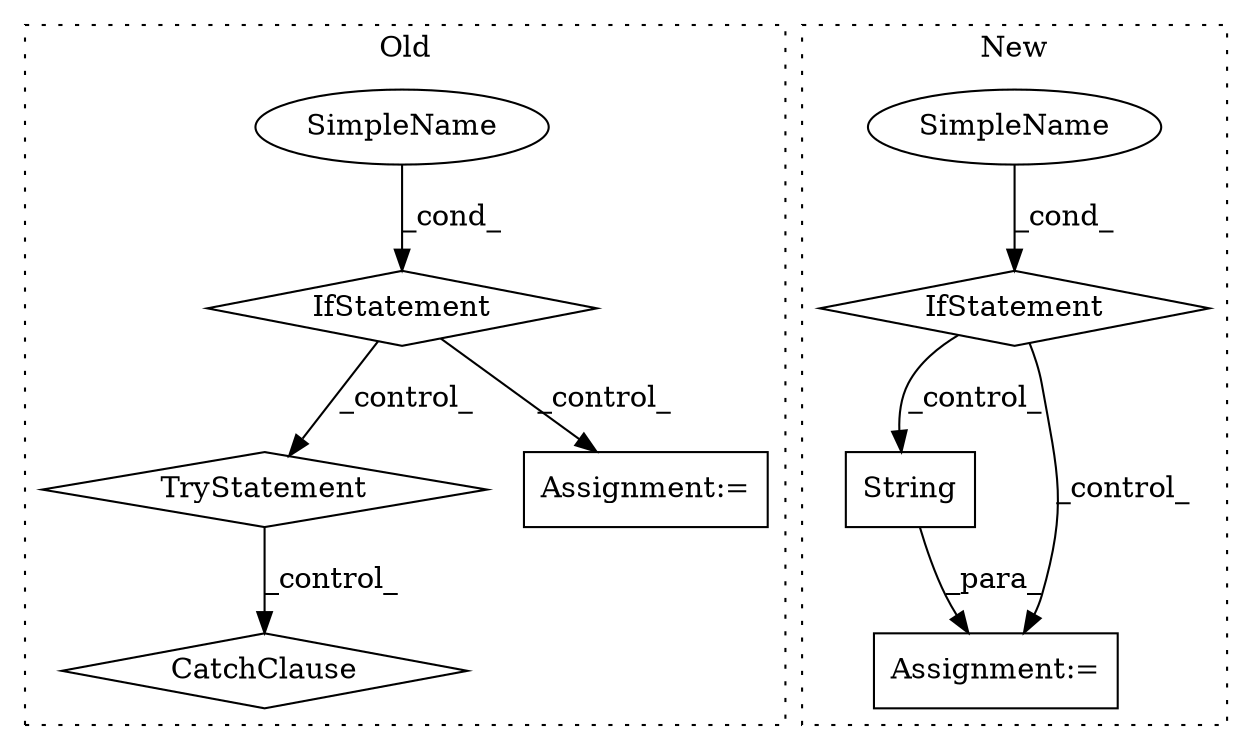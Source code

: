 digraph G {
subgraph cluster0 {
1 [label="TryStatement" a="54" s="11088" l="4" shape="diamond"];
3 [label="CatchClause" a="12" s="11274,11312" l="15,2" shape="diamond"];
6 [label="SimpleName" a="42" s="11064" l="12" shape="ellipse"];
7 [label="IfStatement" a="25" s="11060,11076" l="4,2" shape="diamond"];
8 [label="Assignment:=" a="7" s="11489" l="1" shape="box"];
label = "Old";
style="dotted";
}
subgraph cluster1 {
2 [label="String" a="32" s="11306,11489" l="7,1" shape="box"];
4 [label="IfStatement" a="25" s="11001,11047" l="4,2" shape="diamond"];
5 [label="SimpleName" a="42" s="" l="" shape="ellipse"];
9 [label="Assignment:=" a="7" s="11305" l="1" shape="box"];
label = "New";
style="dotted";
}
1 -> 3 [label="_control_"];
2 -> 9 [label="_para_"];
4 -> 2 [label="_control_"];
4 -> 9 [label="_control_"];
5 -> 4 [label="_cond_"];
6 -> 7 [label="_cond_"];
7 -> 1 [label="_control_"];
7 -> 8 [label="_control_"];
}